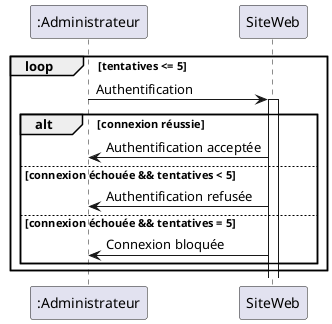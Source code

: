@startuml Connexion administrateur

loop tentatives <= 5
":Administrateur" -> SiteWeb: Authentification
activate SiteWeb
alt connexion réussie
    SiteWeb -> ":Administrateur": Authentification acceptée
else connexion échouée && tentatives < 5
    SiteWeb -> ":Administrateur": Authentification refusée
else connexion échouée && tentatives = 5
    SiteWeb -> ":Administrateur": Connexion bloquée
end
end
@enduml